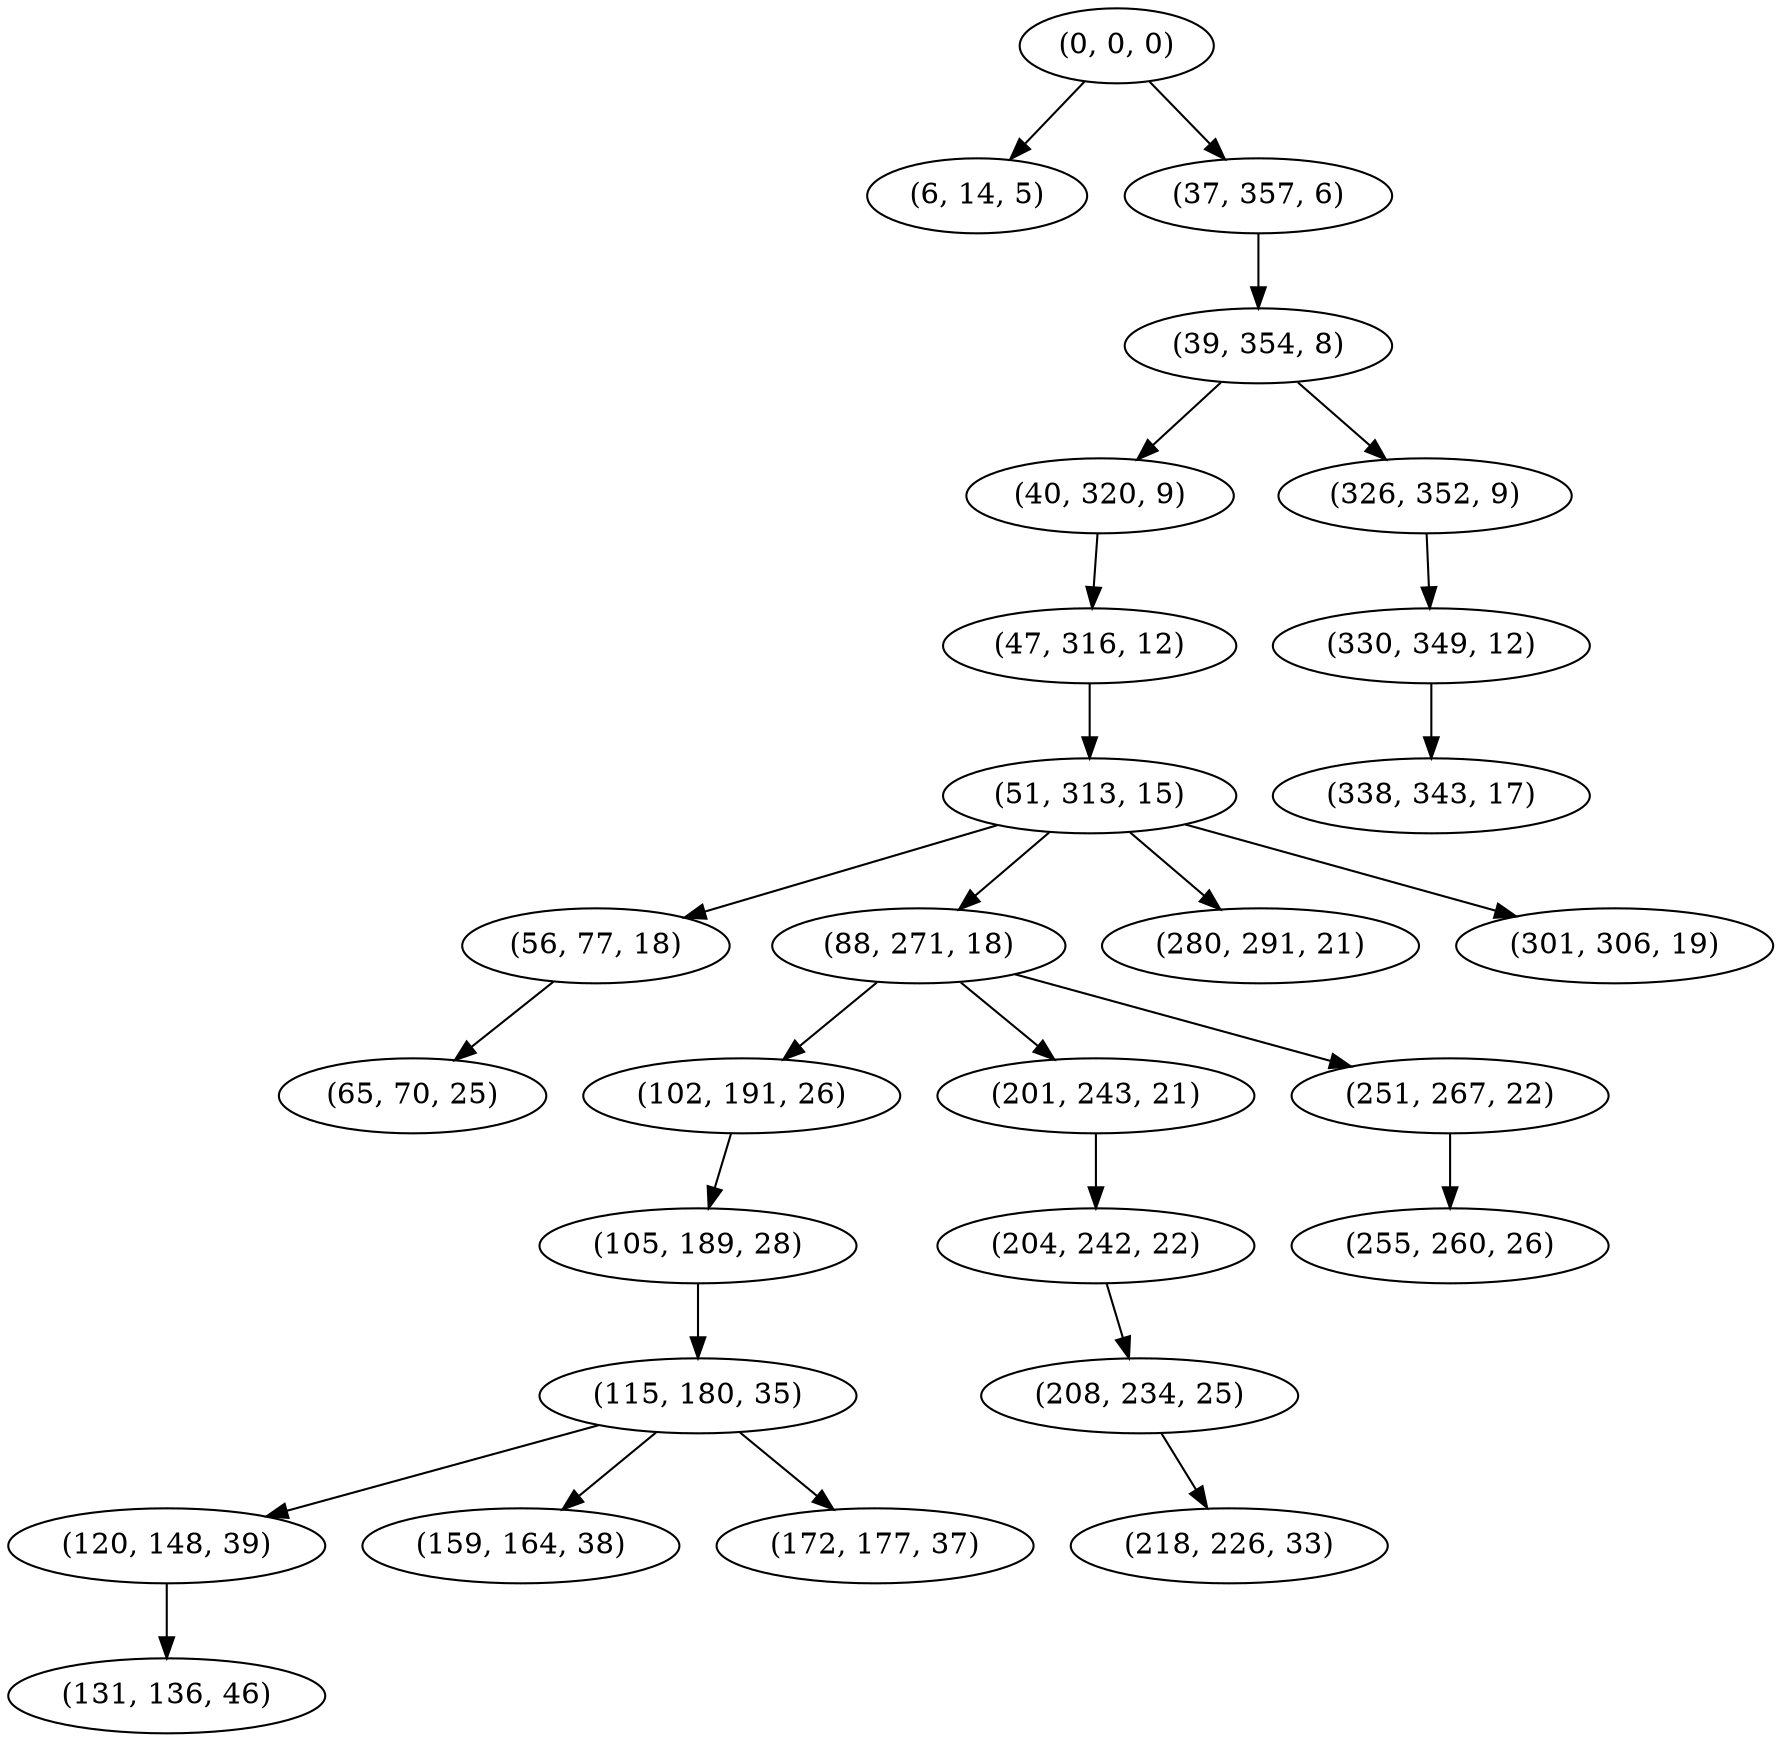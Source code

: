 digraph tree {
    "(0, 0, 0)";
    "(6, 14, 5)";
    "(37, 357, 6)";
    "(39, 354, 8)";
    "(40, 320, 9)";
    "(47, 316, 12)";
    "(51, 313, 15)";
    "(56, 77, 18)";
    "(65, 70, 25)";
    "(88, 271, 18)";
    "(102, 191, 26)";
    "(105, 189, 28)";
    "(115, 180, 35)";
    "(120, 148, 39)";
    "(131, 136, 46)";
    "(159, 164, 38)";
    "(172, 177, 37)";
    "(201, 243, 21)";
    "(204, 242, 22)";
    "(208, 234, 25)";
    "(218, 226, 33)";
    "(251, 267, 22)";
    "(255, 260, 26)";
    "(280, 291, 21)";
    "(301, 306, 19)";
    "(326, 352, 9)";
    "(330, 349, 12)";
    "(338, 343, 17)";
    "(0, 0, 0)" -> "(6, 14, 5)";
    "(0, 0, 0)" -> "(37, 357, 6)";
    "(37, 357, 6)" -> "(39, 354, 8)";
    "(39, 354, 8)" -> "(40, 320, 9)";
    "(39, 354, 8)" -> "(326, 352, 9)";
    "(40, 320, 9)" -> "(47, 316, 12)";
    "(47, 316, 12)" -> "(51, 313, 15)";
    "(51, 313, 15)" -> "(56, 77, 18)";
    "(51, 313, 15)" -> "(88, 271, 18)";
    "(51, 313, 15)" -> "(280, 291, 21)";
    "(51, 313, 15)" -> "(301, 306, 19)";
    "(56, 77, 18)" -> "(65, 70, 25)";
    "(88, 271, 18)" -> "(102, 191, 26)";
    "(88, 271, 18)" -> "(201, 243, 21)";
    "(88, 271, 18)" -> "(251, 267, 22)";
    "(102, 191, 26)" -> "(105, 189, 28)";
    "(105, 189, 28)" -> "(115, 180, 35)";
    "(115, 180, 35)" -> "(120, 148, 39)";
    "(115, 180, 35)" -> "(159, 164, 38)";
    "(115, 180, 35)" -> "(172, 177, 37)";
    "(120, 148, 39)" -> "(131, 136, 46)";
    "(201, 243, 21)" -> "(204, 242, 22)";
    "(204, 242, 22)" -> "(208, 234, 25)";
    "(208, 234, 25)" -> "(218, 226, 33)";
    "(251, 267, 22)" -> "(255, 260, 26)";
    "(326, 352, 9)" -> "(330, 349, 12)";
    "(330, 349, 12)" -> "(338, 343, 17)";
}
